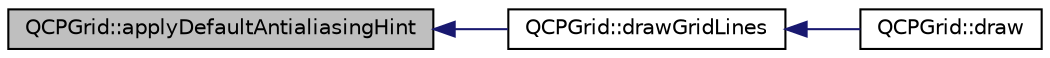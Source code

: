 digraph "QCPGrid::applyDefaultAntialiasingHint"
{
  edge [fontname="Helvetica",fontsize="10",labelfontname="Helvetica",labelfontsize="10"];
  node [fontname="Helvetica",fontsize="10",shape=record];
  rankdir="LR";
  Node20 [label="QCPGrid::applyDefaultAntialiasingHint",height=0.2,width=0.4,color="black", fillcolor="grey75", style="filled", fontcolor="black"];
  Node20 -> Node21 [dir="back",color="midnightblue",fontsize="10",style="solid",fontname="Helvetica"];
  Node21 [label="QCPGrid::drawGridLines",height=0.2,width=0.4,color="black", fillcolor="white", style="filled",URL="$class_q_c_p_grid.html#aee4e95d54acabbe298d6dda0dd86c0a4"];
  Node21 -> Node22 [dir="back",color="midnightblue",fontsize="10",style="solid",fontname="Helvetica"];
  Node22 [label="QCPGrid::draw",height=0.2,width=0.4,color="black", fillcolor="white", style="filled",URL="$class_q_c_p_grid.html#ad009c23f96078616aa4f66a750974b23"];
}

